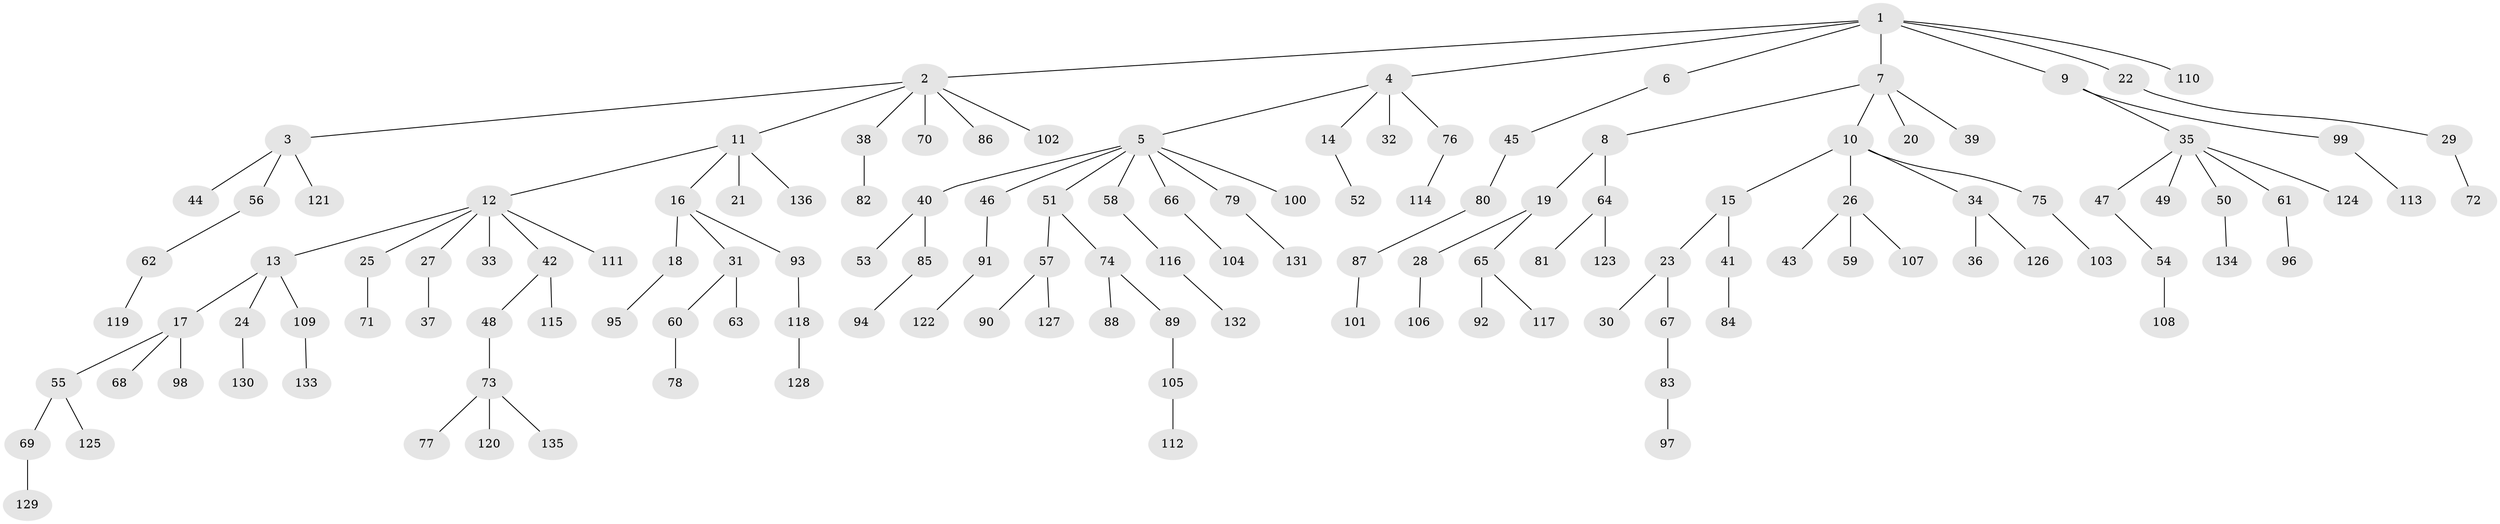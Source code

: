 // coarse degree distribution, {10: 0.01020408163265306, 6: 0.02040816326530612, 3: 0.12244897959183673, 7: 0.01020408163265306, 2: 0.21428571428571427, 8: 0.02040816326530612, 4: 0.04081632653061224, 1: 0.5612244897959183}
// Generated by graph-tools (version 1.1) at 2025/24/03/03/25 07:24:06]
// undirected, 136 vertices, 135 edges
graph export_dot {
graph [start="1"]
  node [color=gray90,style=filled];
  1;
  2;
  3;
  4;
  5;
  6;
  7;
  8;
  9;
  10;
  11;
  12;
  13;
  14;
  15;
  16;
  17;
  18;
  19;
  20;
  21;
  22;
  23;
  24;
  25;
  26;
  27;
  28;
  29;
  30;
  31;
  32;
  33;
  34;
  35;
  36;
  37;
  38;
  39;
  40;
  41;
  42;
  43;
  44;
  45;
  46;
  47;
  48;
  49;
  50;
  51;
  52;
  53;
  54;
  55;
  56;
  57;
  58;
  59;
  60;
  61;
  62;
  63;
  64;
  65;
  66;
  67;
  68;
  69;
  70;
  71;
  72;
  73;
  74;
  75;
  76;
  77;
  78;
  79;
  80;
  81;
  82;
  83;
  84;
  85;
  86;
  87;
  88;
  89;
  90;
  91;
  92;
  93;
  94;
  95;
  96;
  97;
  98;
  99;
  100;
  101;
  102;
  103;
  104;
  105;
  106;
  107;
  108;
  109;
  110;
  111;
  112;
  113;
  114;
  115;
  116;
  117;
  118;
  119;
  120;
  121;
  122;
  123;
  124;
  125;
  126;
  127;
  128;
  129;
  130;
  131;
  132;
  133;
  134;
  135;
  136;
  1 -- 2;
  1 -- 4;
  1 -- 6;
  1 -- 7;
  1 -- 9;
  1 -- 22;
  1 -- 110;
  2 -- 3;
  2 -- 11;
  2 -- 38;
  2 -- 70;
  2 -- 86;
  2 -- 102;
  3 -- 44;
  3 -- 56;
  3 -- 121;
  4 -- 5;
  4 -- 14;
  4 -- 32;
  4 -- 76;
  5 -- 40;
  5 -- 46;
  5 -- 51;
  5 -- 58;
  5 -- 66;
  5 -- 79;
  5 -- 100;
  6 -- 45;
  7 -- 8;
  7 -- 10;
  7 -- 20;
  7 -- 39;
  8 -- 19;
  8 -- 64;
  9 -- 35;
  9 -- 99;
  10 -- 15;
  10 -- 26;
  10 -- 34;
  10 -- 75;
  11 -- 12;
  11 -- 16;
  11 -- 21;
  11 -- 136;
  12 -- 13;
  12 -- 25;
  12 -- 27;
  12 -- 33;
  12 -- 42;
  12 -- 111;
  13 -- 17;
  13 -- 24;
  13 -- 109;
  14 -- 52;
  15 -- 23;
  15 -- 41;
  16 -- 18;
  16 -- 31;
  16 -- 93;
  17 -- 55;
  17 -- 68;
  17 -- 98;
  18 -- 95;
  19 -- 28;
  19 -- 65;
  22 -- 29;
  23 -- 30;
  23 -- 67;
  24 -- 130;
  25 -- 71;
  26 -- 43;
  26 -- 59;
  26 -- 107;
  27 -- 37;
  28 -- 106;
  29 -- 72;
  31 -- 60;
  31 -- 63;
  34 -- 36;
  34 -- 126;
  35 -- 47;
  35 -- 49;
  35 -- 50;
  35 -- 61;
  35 -- 124;
  38 -- 82;
  40 -- 53;
  40 -- 85;
  41 -- 84;
  42 -- 48;
  42 -- 115;
  45 -- 80;
  46 -- 91;
  47 -- 54;
  48 -- 73;
  50 -- 134;
  51 -- 57;
  51 -- 74;
  54 -- 108;
  55 -- 69;
  55 -- 125;
  56 -- 62;
  57 -- 90;
  57 -- 127;
  58 -- 116;
  60 -- 78;
  61 -- 96;
  62 -- 119;
  64 -- 81;
  64 -- 123;
  65 -- 92;
  65 -- 117;
  66 -- 104;
  67 -- 83;
  69 -- 129;
  73 -- 77;
  73 -- 120;
  73 -- 135;
  74 -- 88;
  74 -- 89;
  75 -- 103;
  76 -- 114;
  79 -- 131;
  80 -- 87;
  83 -- 97;
  85 -- 94;
  87 -- 101;
  89 -- 105;
  91 -- 122;
  93 -- 118;
  99 -- 113;
  105 -- 112;
  109 -- 133;
  116 -- 132;
  118 -- 128;
}
